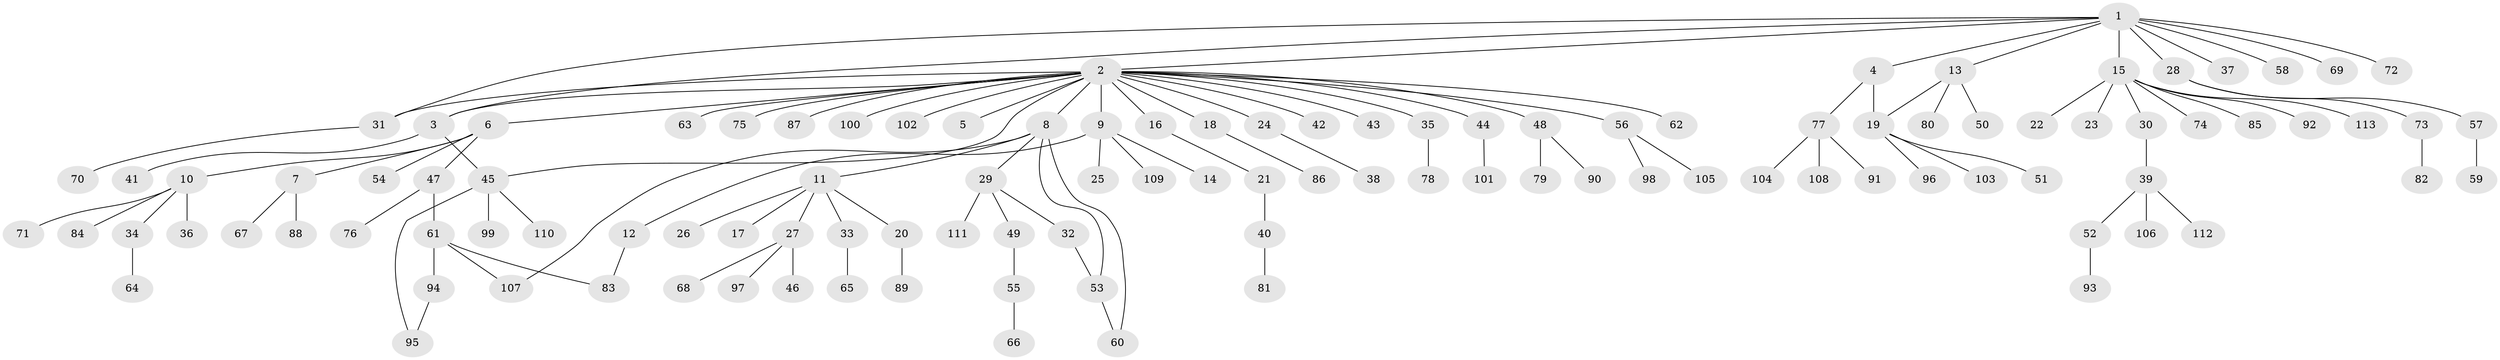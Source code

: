 // coarse degree distribution, {7: 0.02127659574468085, 14: 0.02127659574468085, 3: 0.14893617021276595, 2: 0.2978723404255319, 4: 0.0425531914893617, 5: 0.0425531914893617, 1: 0.425531914893617}
// Generated by graph-tools (version 1.1) at 2025/50/03/04/25 22:50:20]
// undirected, 113 vertices, 121 edges
graph export_dot {
  node [color=gray90,style=filled];
  1;
  2;
  3;
  4;
  5;
  6;
  7;
  8;
  9;
  10;
  11;
  12;
  13;
  14;
  15;
  16;
  17;
  18;
  19;
  20;
  21;
  22;
  23;
  24;
  25;
  26;
  27;
  28;
  29;
  30;
  31;
  32;
  33;
  34;
  35;
  36;
  37;
  38;
  39;
  40;
  41;
  42;
  43;
  44;
  45;
  46;
  47;
  48;
  49;
  50;
  51;
  52;
  53;
  54;
  55;
  56;
  57;
  58;
  59;
  60;
  61;
  62;
  63;
  64;
  65;
  66;
  67;
  68;
  69;
  70;
  71;
  72;
  73;
  74;
  75;
  76;
  77;
  78;
  79;
  80;
  81;
  82;
  83;
  84;
  85;
  86;
  87;
  88;
  89;
  90;
  91;
  92;
  93;
  94;
  95;
  96;
  97;
  98;
  99;
  100;
  101;
  102;
  103;
  104;
  105;
  106;
  107;
  108;
  109;
  110;
  111;
  112;
  113;
  1 -- 2;
  1 -- 3;
  1 -- 4;
  1 -- 13;
  1 -- 15;
  1 -- 28;
  1 -- 31;
  1 -- 37;
  1 -- 58;
  1 -- 69;
  1 -- 72;
  2 -- 3;
  2 -- 5;
  2 -- 6;
  2 -- 8;
  2 -- 9;
  2 -- 16;
  2 -- 18;
  2 -- 24;
  2 -- 31;
  2 -- 35;
  2 -- 42;
  2 -- 43;
  2 -- 44;
  2 -- 45;
  2 -- 48;
  2 -- 56;
  2 -- 62;
  2 -- 63;
  2 -- 75;
  2 -- 87;
  2 -- 100;
  2 -- 102;
  3 -- 41;
  3 -- 45;
  4 -- 19;
  4 -- 77;
  6 -- 7;
  6 -- 10;
  6 -- 47;
  6 -- 54;
  7 -- 67;
  7 -- 88;
  8 -- 11;
  8 -- 29;
  8 -- 53;
  8 -- 60;
  8 -- 107;
  9 -- 12;
  9 -- 14;
  9 -- 25;
  9 -- 109;
  10 -- 34;
  10 -- 36;
  10 -- 71;
  10 -- 84;
  11 -- 17;
  11 -- 20;
  11 -- 26;
  11 -- 27;
  11 -- 33;
  12 -- 83;
  13 -- 19;
  13 -- 50;
  13 -- 80;
  15 -- 22;
  15 -- 23;
  15 -- 30;
  15 -- 74;
  15 -- 85;
  15 -- 92;
  15 -- 113;
  16 -- 21;
  18 -- 86;
  19 -- 51;
  19 -- 96;
  19 -- 103;
  20 -- 89;
  21 -- 40;
  24 -- 38;
  27 -- 46;
  27 -- 68;
  27 -- 97;
  28 -- 57;
  28 -- 73;
  29 -- 32;
  29 -- 49;
  29 -- 111;
  30 -- 39;
  31 -- 70;
  32 -- 53;
  33 -- 65;
  34 -- 64;
  35 -- 78;
  39 -- 52;
  39 -- 106;
  39 -- 112;
  40 -- 81;
  44 -- 101;
  45 -- 95;
  45 -- 99;
  45 -- 110;
  47 -- 61;
  47 -- 76;
  48 -- 79;
  48 -- 90;
  49 -- 55;
  52 -- 93;
  53 -- 60;
  55 -- 66;
  56 -- 98;
  56 -- 105;
  57 -- 59;
  61 -- 83;
  61 -- 94;
  61 -- 107;
  73 -- 82;
  77 -- 91;
  77 -- 104;
  77 -- 108;
  94 -- 95;
}
